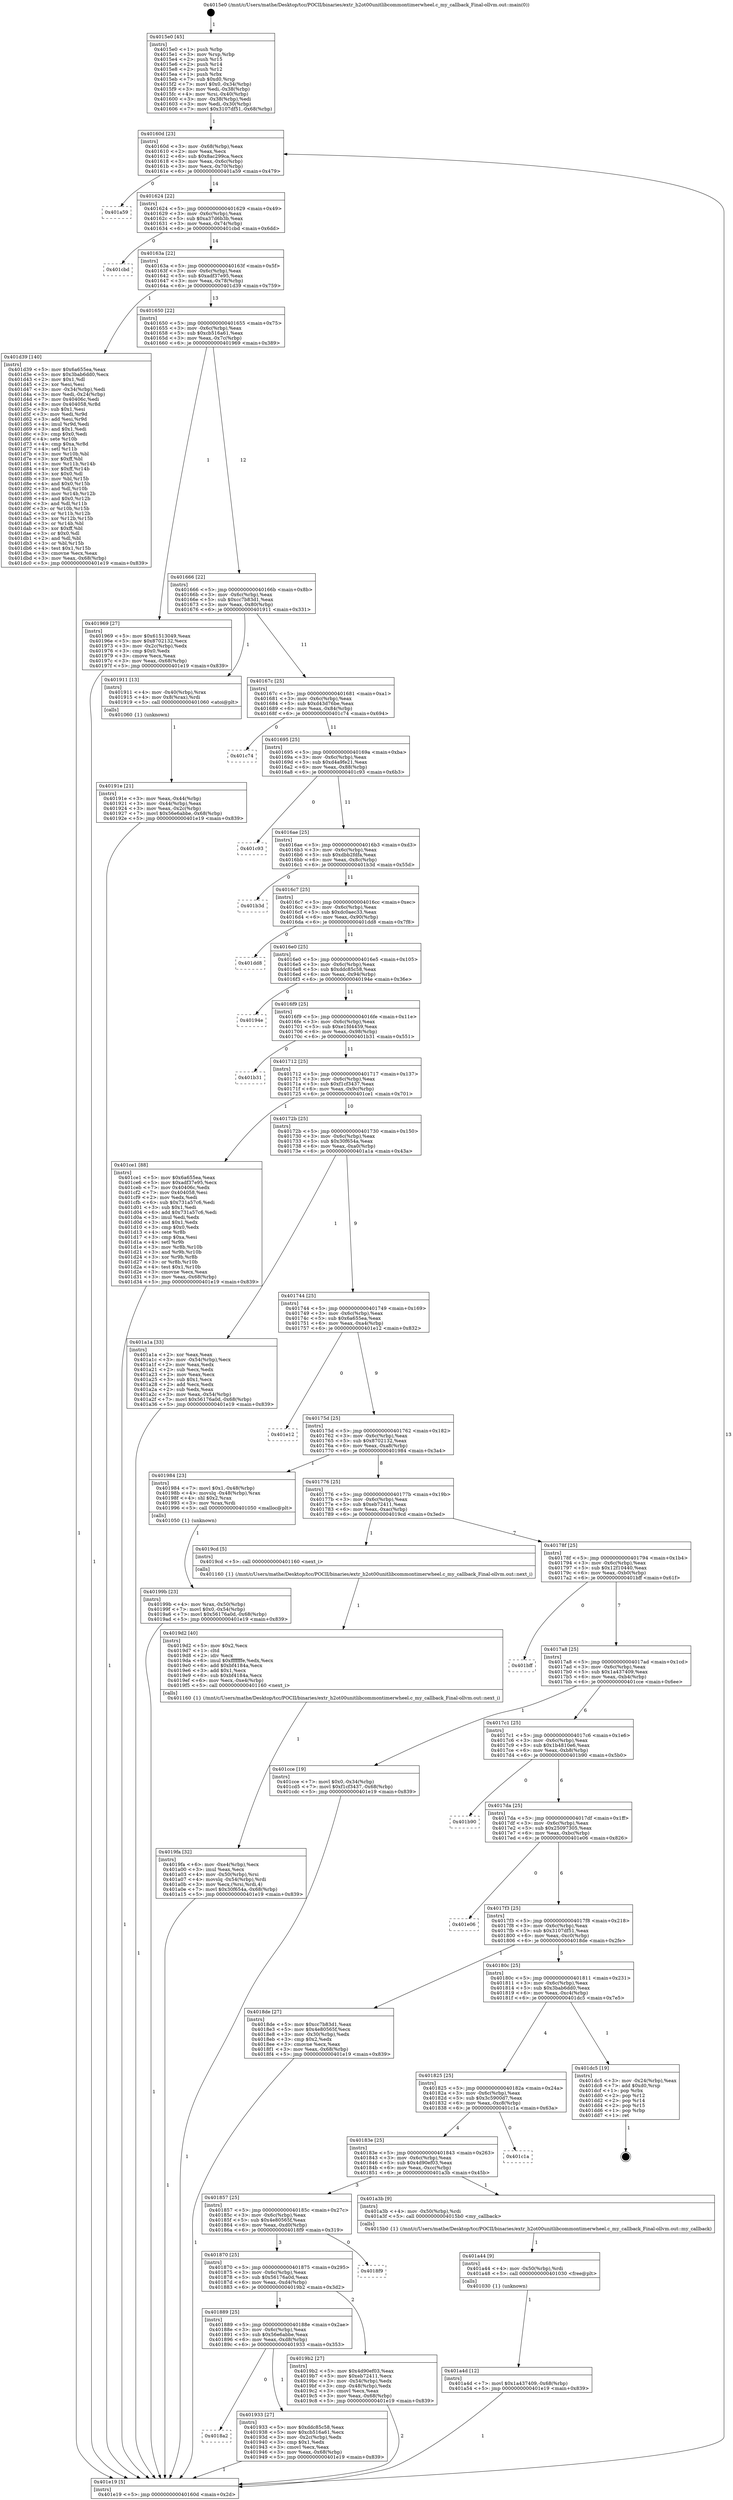 digraph "0x4015e0" {
  label = "0x4015e0 (/mnt/c/Users/mathe/Desktop/tcc/POCII/binaries/extr_h2ot00unitlibcommontimerwheel.c_my_callback_Final-ollvm.out::main(0))"
  labelloc = "t"
  node[shape=record]

  Entry [label="",width=0.3,height=0.3,shape=circle,fillcolor=black,style=filled]
  "0x40160d" [label="{
     0x40160d [23]\l
     | [instrs]\l
     &nbsp;&nbsp;0x40160d \<+3\>: mov -0x68(%rbp),%eax\l
     &nbsp;&nbsp;0x401610 \<+2\>: mov %eax,%ecx\l
     &nbsp;&nbsp;0x401612 \<+6\>: sub $0x8ac299ca,%ecx\l
     &nbsp;&nbsp;0x401618 \<+3\>: mov %eax,-0x6c(%rbp)\l
     &nbsp;&nbsp;0x40161b \<+3\>: mov %ecx,-0x70(%rbp)\l
     &nbsp;&nbsp;0x40161e \<+6\>: je 0000000000401a59 \<main+0x479\>\l
  }"]
  "0x401a59" [label="{
     0x401a59\l
  }", style=dashed]
  "0x401624" [label="{
     0x401624 [22]\l
     | [instrs]\l
     &nbsp;&nbsp;0x401624 \<+5\>: jmp 0000000000401629 \<main+0x49\>\l
     &nbsp;&nbsp;0x401629 \<+3\>: mov -0x6c(%rbp),%eax\l
     &nbsp;&nbsp;0x40162c \<+5\>: sub $0xa37d6b3b,%eax\l
     &nbsp;&nbsp;0x401631 \<+3\>: mov %eax,-0x74(%rbp)\l
     &nbsp;&nbsp;0x401634 \<+6\>: je 0000000000401cbd \<main+0x6dd\>\l
  }"]
  Exit [label="",width=0.3,height=0.3,shape=circle,fillcolor=black,style=filled,peripheries=2]
  "0x401cbd" [label="{
     0x401cbd\l
  }", style=dashed]
  "0x40163a" [label="{
     0x40163a [22]\l
     | [instrs]\l
     &nbsp;&nbsp;0x40163a \<+5\>: jmp 000000000040163f \<main+0x5f\>\l
     &nbsp;&nbsp;0x40163f \<+3\>: mov -0x6c(%rbp),%eax\l
     &nbsp;&nbsp;0x401642 \<+5\>: sub $0xadf37e95,%eax\l
     &nbsp;&nbsp;0x401647 \<+3\>: mov %eax,-0x78(%rbp)\l
     &nbsp;&nbsp;0x40164a \<+6\>: je 0000000000401d39 \<main+0x759\>\l
  }"]
  "0x401a4d" [label="{
     0x401a4d [12]\l
     | [instrs]\l
     &nbsp;&nbsp;0x401a4d \<+7\>: movl $0x1a437409,-0x68(%rbp)\l
     &nbsp;&nbsp;0x401a54 \<+5\>: jmp 0000000000401e19 \<main+0x839\>\l
  }"]
  "0x401d39" [label="{
     0x401d39 [140]\l
     | [instrs]\l
     &nbsp;&nbsp;0x401d39 \<+5\>: mov $0x6a655ea,%eax\l
     &nbsp;&nbsp;0x401d3e \<+5\>: mov $0x3bab6dd0,%ecx\l
     &nbsp;&nbsp;0x401d43 \<+2\>: mov $0x1,%dl\l
     &nbsp;&nbsp;0x401d45 \<+2\>: xor %esi,%esi\l
     &nbsp;&nbsp;0x401d47 \<+3\>: mov -0x34(%rbp),%edi\l
     &nbsp;&nbsp;0x401d4a \<+3\>: mov %edi,-0x24(%rbp)\l
     &nbsp;&nbsp;0x401d4d \<+7\>: mov 0x40406c,%edi\l
     &nbsp;&nbsp;0x401d54 \<+8\>: mov 0x404058,%r8d\l
     &nbsp;&nbsp;0x401d5c \<+3\>: sub $0x1,%esi\l
     &nbsp;&nbsp;0x401d5f \<+3\>: mov %edi,%r9d\l
     &nbsp;&nbsp;0x401d62 \<+3\>: add %esi,%r9d\l
     &nbsp;&nbsp;0x401d65 \<+4\>: imul %r9d,%edi\l
     &nbsp;&nbsp;0x401d69 \<+3\>: and $0x1,%edi\l
     &nbsp;&nbsp;0x401d6c \<+3\>: cmp $0x0,%edi\l
     &nbsp;&nbsp;0x401d6f \<+4\>: sete %r10b\l
     &nbsp;&nbsp;0x401d73 \<+4\>: cmp $0xa,%r8d\l
     &nbsp;&nbsp;0x401d77 \<+4\>: setl %r11b\l
     &nbsp;&nbsp;0x401d7b \<+3\>: mov %r10b,%bl\l
     &nbsp;&nbsp;0x401d7e \<+3\>: xor $0xff,%bl\l
     &nbsp;&nbsp;0x401d81 \<+3\>: mov %r11b,%r14b\l
     &nbsp;&nbsp;0x401d84 \<+4\>: xor $0xff,%r14b\l
     &nbsp;&nbsp;0x401d88 \<+3\>: xor $0x0,%dl\l
     &nbsp;&nbsp;0x401d8b \<+3\>: mov %bl,%r15b\l
     &nbsp;&nbsp;0x401d8e \<+4\>: and $0x0,%r15b\l
     &nbsp;&nbsp;0x401d92 \<+3\>: and %dl,%r10b\l
     &nbsp;&nbsp;0x401d95 \<+3\>: mov %r14b,%r12b\l
     &nbsp;&nbsp;0x401d98 \<+4\>: and $0x0,%r12b\l
     &nbsp;&nbsp;0x401d9c \<+3\>: and %dl,%r11b\l
     &nbsp;&nbsp;0x401d9f \<+3\>: or %r10b,%r15b\l
     &nbsp;&nbsp;0x401da2 \<+3\>: or %r11b,%r12b\l
     &nbsp;&nbsp;0x401da5 \<+3\>: xor %r12b,%r15b\l
     &nbsp;&nbsp;0x401da8 \<+3\>: or %r14b,%bl\l
     &nbsp;&nbsp;0x401dab \<+3\>: xor $0xff,%bl\l
     &nbsp;&nbsp;0x401dae \<+3\>: or $0x0,%dl\l
     &nbsp;&nbsp;0x401db1 \<+2\>: and %dl,%bl\l
     &nbsp;&nbsp;0x401db3 \<+3\>: or %bl,%r15b\l
     &nbsp;&nbsp;0x401db6 \<+4\>: test $0x1,%r15b\l
     &nbsp;&nbsp;0x401dba \<+3\>: cmovne %ecx,%eax\l
     &nbsp;&nbsp;0x401dbd \<+3\>: mov %eax,-0x68(%rbp)\l
     &nbsp;&nbsp;0x401dc0 \<+5\>: jmp 0000000000401e19 \<main+0x839\>\l
  }"]
  "0x401650" [label="{
     0x401650 [22]\l
     | [instrs]\l
     &nbsp;&nbsp;0x401650 \<+5\>: jmp 0000000000401655 \<main+0x75\>\l
     &nbsp;&nbsp;0x401655 \<+3\>: mov -0x6c(%rbp),%eax\l
     &nbsp;&nbsp;0x401658 \<+5\>: sub $0xcb516a61,%eax\l
     &nbsp;&nbsp;0x40165d \<+3\>: mov %eax,-0x7c(%rbp)\l
     &nbsp;&nbsp;0x401660 \<+6\>: je 0000000000401969 \<main+0x389\>\l
  }"]
  "0x401a44" [label="{
     0x401a44 [9]\l
     | [instrs]\l
     &nbsp;&nbsp;0x401a44 \<+4\>: mov -0x50(%rbp),%rdi\l
     &nbsp;&nbsp;0x401a48 \<+5\>: call 0000000000401030 \<free@plt\>\l
     | [calls]\l
     &nbsp;&nbsp;0x401030 \{1\} (unknown)\l
  }"]
  "0x401969" [label="{
     0x401969 [27]\l
     | [instrs]\l
     &nbsp;&nbsp;0x401969 \<+5\>: mov $0x61513049,%eax\l
     &nbsp;&nbsp;0x40196e \<+5\>: mov $0x8702132,%ecx\l
     &nbsp;&nbsp;0x401973 \<+3\>: mov -0x2c(%rbp),%edx\l
     &nbsp;&nbsp;0x401976 \<+3\>: cmp $0x0,%edx\l
     &nbsp;&nbsp;0x401979 \<+3\>: cmove %ecx,%eax\l
     &nbsp;&nbsp;0x40197c \<+3\>: mov %eax,-0x68(%rbp)\l
     &nbsp;&nbsp;0x40197f \<+5\>: jmp 0000000000401e19 \<main+0x839\>\l
  }"]
  "0x401666" [label="{
     0x401666 [22]\l
     | [instrs]\l
     &nbsp;&nbsp;0x401666 \<+5\>: jmp 000000000040166b \<main+0x8b\>\l
     &nbsp;&nbsp;0x40166b \<+3\>: mov -0x6c(%rbp),%eax\l
     &nbsp;&nbsp;0x40166e \<+5\>: sub $0xcc7b83d1,%eax\l
     &nbsp;&nbsp;0x401673 \<+3\>: mov %eax,-0x80(%rbp)\l
     &nbsp;&nbsp;0x401676 \<+6\>: je 0000000000401911 \<main+0x331\>\l
  }"]
  "0x4019fa" [label="{
     0x4019fa [32]\l
     | [instrs]\l
     &nbsp;&nbsp;0x4019fa \<+6\>: mov -0xe4(%rbp),%ecx\l
     &nbsp;&nbsp;0x401a00 \<+3\>: imul %eax,%ecx\l
     &nbsp;&nbsp;0x401a03 \<+4\>: mov -0x50(%rbp),%rsi\l
     &nbsp;&nbsp;0x401a07 \<+4\>: movslq -0x54(%rbp),%rdi\l
     &nbsp;&nbsp;0x401a0b \<+3\>: mov %ecx,(%rsi,%rdi,4)\l
     &nbsp;&nbsp;0x401a0e \<+7\>: movl $0x30f654a,-0x68(%rbp)\l
     &nbsp;&nbsp;0x401a15 \<+5\>: jmp 0000000000401e19 \<main+0x839\>\l
  }"]
  "0x401911" [label="{
     0x401911 [13]\l
     | [instrs]\l
     &nbsp;&nbsp;0x401911 \<+4\>: mov -0x40(%rbp),%rax\l
     &nbsp;&nbsp;0x401915 \<+4\>: mov 0x8(%rax),%rdi\l
     &nbsp;&nbsp;0x401919 \<+5\>: call 0000000000401060 \<atoi@plt\>\l
     | [calls]\l
     &nbsp;&nbsp;0x401060 \{1\} (unknown)\l
  }"]
  "0x40167c" [label="{
     0x40167c [25]\l
     | [instrs]\l
     &nbsp;&nbsp;0x40167c \<+5\>: jmp 0000000000401681 \<main+0xa1\>\l
     &nbsp;&nbsp;0x401681 \<+3\>: mov -0x6c(%rbp),%eax\l
     &nbsp;&nbsp;0x401684 \<+5\>: sub $0xd43d76be,%eax\l
     &nbsp;&nbsp;0x401689 \<+6\>: mov %eax,-0x84(%rbp)\l
     &nbsp;&nbsp;0x40168f \<+6\>: je 0000000000401c74 \<main+0x694\>\l
  }"]
  "0x4019d2" [label="{
     0x4019d2 [40]\l
     | [instrs]\l
     &nbsp;&nbsp;0x4019d2 \<+5\>: mov $0x2,%ecx\l
     &nbsp;&nbsp;0x4019d7 \<+1\>: cltd\l
     &nbsp;&nbsp;0x4019d8 \<+2\>: idiv %ecx\l
     &nbsp;&nbsp;0x4019da \<+6\>: imul $0xfffffffe,%edx,%ecx\l
     &nbsp;&nbsp;0x4019e0 \<+6\>: add $0xbf4184a,%ecx\l
     &nbsp;&nbsp;0x4019e6 \<+3\>: add $0x1,%ecx\l
     &nbsp;&nbsp;0x4019e9 \<+6\>: sub $0xbf4184a,%ecx\l
     &nbsp;&nbsp;0x4019ef \<+6\>: mov %ecx,-0xe4(%rbp)\l
     &nbsp;&nbsp;0x4019f5 \<+5\>: call 0000000000401160 \<next_i\>\l
     | [calls]\l
     &nbsp;&nbsp;0x401160 \{1\} (/mnt/c/Users/mathe/Desktop/tcc/POCII/binaries/extr_h2ot00unitlibcommontimerwheel.c_my_callback_Final-ollvm.out::next_i)\l
  }"]
  "0x401c74" [label="{
     0x401c74\l
  }", style=dashed]
  "0x401695" [label="{
     0x401695 [25]\l
     | [instrs]\l
     &nbsp;&nbsp;0x401695 \<+5\>: jmp 000000000040169a \<main+0xba\>\l
     &nbsp;&nbsp;0x40169a \<+3\>: mov -0x6c(%rbp),%eax\l
     &nbsp;&nbsp;0x40169d \<+5\>: sub $0xd4a9fe21,%eax\l
     &nbsp;&nbsp;0x4016a2 \<+6\>: mov %eax,-0x88(%rbp)\l
     &nbsp;&nbsp;0x4016a8 \<+6\>: je 0000000000401c93 \<main+0x6b3\>\l
  }"]
  "0x40199b" [label="{
     0x40199b [23]\l
     | [instrs]\l
     &nbsp;&nbsp;0x40199b \<+4\>: mov %rax,-0x50(%rbp)\l
     &nbsp;&nbsp;0x40199f \<+7\>: movl $0x0,-0x54(%rbp)\l
     &nbsp;&nbsp;0x4019a6 \<+7\>: movl $0x56176a0d,-0x68(%rbp)\l
     &nbsp;&nbsp;0x4019ad \<+5\>: jmp 0000000000401e19 \<main+0x839\>\l
  }"]
  "0x401c93" [label="{
     0x401c93\l
  }", style=dashed]
  "0x4016ae" [label="{
     0x4016ae [25]\l
     | [instrs]\l
     &nbsp;&nbsp;0x4016ae \<+5\>: jmp 00000000004016b3 \<main+0xd3\>\l
     &nbsp;&nbsp;0x4016b3 \<+3\>: mov -0x6c(%rbp),%eax\l
     &nbsp;&nbsp;0x4016b6 \<+5\>: sub $0xdbb2fdfa,%eax\l
     &nbsp;&nbsp;0x4016bb \<+6\>: mov %eax,-0x8c(%rbp)\l
     &nbsp;&nbsp;0x4016c1 \<+6\>: je 0000000000401b3d \<main+0x55d\>\l
  }"]
  "0x4018a2" [label="{
     0x4018a2\l
  }", style=dashed]
  "0x401b3d" [label="{
     0x401b3d\l
  }", style=dashed]
  "0x4016c7" [label="{
     0x4016c7 [25]\l
     | [instrs]\l
     &nbsp;&nbsp;0x4016c7 \<+5\>: jmp 00000000004016cc \<main+0xec\>\l
     &nbsp;&nbsp;0x4016cc \<+3\>: mov -0x6c(%rbp),%eax\l
     &nbsp;&nbsp;0x4016cf \<+5\>: sub $0xdc0aec33,%eax\l
     &nbsp;&nbsp;0x4016d4 \<+6\>: mov %eax,-0x90(%rbp)\l
     &nbsp;&nbsp;0x4016da \<+6\>: je 0000000000401dd8 \<main+0x7f8\>\l
  }"]
  "0x401933" [label="{
     0x401933 [27]\l
     | [instrs]\l
     &nbsp;&nbsp;0x401933 \<+5\>: mov $0xddc85c58,%eax\l
     &nbsp;&nbsp;0x401938 \<+5\>: mov $0xcb516a61,%ecx\l
     &nbsp;&nbsp;0x40193d \<+3\>: mov -0x2c(%rbp),%edx\l
     &nbsp;&nbsp;0x401940 \<+3\>: cmp $0x1,%edx\l
     &nbsp;&nbsp;0x401943 \<+3\>: cmovl %ecx,%eax\l
     &nbsp;&nbsp;0x401946 \<+3\>: mov %eax,-0x68(%rbp)\l
     &nbsp;&nbsp;0x401949 \<+5\>: jmp 0000000000401e19 \<main+0x839\>\l
  }"]
  "0x401dd8" [label="{
     0x401dd8\l
  }", style=dashed]
  "0x4016e0" [label="{
     0x4016e0 [25]\l
     | [instrs]\l
     &nbsp;&nbsp;0x4016e0 \<+5\>: jmp 00000000004016e5 \<main+0x105\>\l
     &nbsp;&nbsp;0x4016e5 \<+3\>: mov -0x6c(%rbp),%eax\l
     &nbsp;&nbsp;0x4016e8 \<+5\>: sub $0xddc85c58,%eax\l
     &nbsp;&nbsp;0x4016ed \<+6\>: mov %eax,-0x94(%rbp)\l
     &nbsp;&nbsp;0x4016f3 \<+6\>: je 000000000040194e \<main+0x36e\>\l
  }"]
  "0x401889" [label="{
     0x401889 [25]\l
     | [instrs]\l
     &nbsp;&nbsp;0x401889 \<+5\>: jmp 000000000040188e \<main+0x2ae\>\l
     &nbsp;&nbsp;0x40188e \<+3\>: mov -0x6c(%rbp),%eax\l
     &nbsp;&nbsp;0x401891 \<+5\>: sub $0x56e6abbe,%eax\l
     &nbsp;&nbsp;0x401896 \<+6\>: mov %eax,-0xd8(%rbp)\l
     &nbsp;&nbsp;0x40189c \<+6\>: je 0000000000401933 \<main+0x353\>\l
  }"]
  "0x40194e" [label="{
     0x40194e\l
  }", style=dashed]
  "0x4016f9" [label="{
     0x4016f9 [25]\l
     | [instrs]\l
     &nbsp;&nbsp;0x4016f9 \<+5\>: jmp 00000000004016fe \<main+0x11e\>\l
     &nbsp;&nbsp;0x4016fe \<+3\>: mov -0x6c(%rbp),%eax\l
     &nbsp;&nbsp;0x401701 \<+5\>: sub $0xe1fd4459,%eax\l
     &nbsp;&nbsp;0x401706 \<+6\>: mov %eax,-0x98(%rbp)\l
     &nbsp;&nbsp;0x40170c \<+6\>: je 0000000000401b31 \<main+0x551\>\l
  }"]
  "0x4019b2" [label="{
     0x4019b2 [27]\l
     | [instrs]\l
     &nbsp;&nbsp;0x4019b2 \<+5\>: mov $0x4d90ef03,%eax\l
     &nbsp;&nbsp;0x4019b7 \<+5\>: mov $0xeb72411,%ecx\l
     &nbsp;&nbsp;0x4019bc \<+3\>: mov -0x54(%rbp),%edx\l
     &nbsp;&nbsp;0x4019bf \<+3\>: cmp -0x48(%rbp),%edx\l
     &nbsp;&nbsp;0x4019c2 \<+3\>: cmovl %ecx,%eax\l
     &nbsp;&nbsp;0x4019c5 \<+3\>: mov %eax,-0x68(%rbp)\l
     &nbsp;&nbsp;0x4019c8 \<+5\>: jmp 0000000000401e19 \<main+0x839\>\l
  }"]
  "0x401b31" [label="{
     0x401b31\l
  }", style=dashed]
  "0x401712" [label="{
     0x401712 [25]\l
     | [instrs]\l
     &nbsp;&nbsp;0x401712 \<+5\>: jmp 0000000000401717 \<main+0x137\>\l
     &nbsp;&nbsp;0x401717 \<+3\>: mov -0x6c(%rbp),%eax\l
     &nbsp;&nbsp;0x40171a \<+5\>: sub $0xf1cf3437,%eax\l
     &nbsp;&nbsp;0x40171f \<+6\>: mov %eax,-0x9c(%rbp)\l
     &nbsp;&nbsp;0x401725 \<+6\>: je 0000000000401ce1 \<main+0x701\>\l
  }"]
  "0x401870" [label="{
     0x401870 [25]\l
     | [instrs]\l
     &nbsp;&nbsp;0x401870 \<+5\>: jmp 0000000000401875 \<main+0x295\>\l
     &nbsp;&nbsp;0x401875 \<+3\>: mov -0x6c(%rbp),%eax\l
     &nbsp;&nbsp;0x401878 \<+5\>: sub $0x56176a0d,%eax\l
     &nbsp;&nbsp;0x40187d \<+6\>: mov %eax,-0xd4(%rbp)\l
     &nbsp;&nbsp;0x401883 \<+6\>: je 00000000004019b2 \<main+0x3d2\>\l
  }"]
  "0x401ce1" [label="{
     0x401ce1 [88]\l
     | [instrs]\l
     &nbsp;&nbsp;0x401ce1 \<+5\>: mov $0x6a655ea,%eax\l
     &nbsp;&nbsp;0x401ce6 \<+5\>: mov $0xadf37e95,%ecx\l
     &nbsp;&nbsp;0x401ceb \<+7\>: mov 0x40406c,%edx\l
     &nbsp;&nbsp;0x401cf2 \<+7\>: mov 0x404058,%esi\l
     &nbsp;&nbsp;0x401cf9 \<+2\>: mov %edx,%edi\l
     &nbsp;&nbsp;0x401cfb \<+6\>: sub $0x731a57c6,%edi\l
     &nbsp;&nbsp;0x401d01 \<+3\>: sub $0x1,%edi\l
     &nbsp;&nbsp;0x401d04 \<+6\>: add $0x731a57c6,%edi\l
     &nbsp;&nbsp;0x401d0a \<+3\>: imul %edi,%edx\l
     &nbsp;&nbsp;0x401d0d \<+3\>: and $0x1,%edx\l
     &nbsp;&nbsp;0x401d10 \<+3\>: cmp $0x0,%edx\l
     &nbsp;&nbsp;0x401d13 \<+4\>: sete %r8b\l
     &nbsp;&nbsp;0x401d17 \<+3\>: cmp $0xa,%esi\l
     &nbsp;&nbsp;0x401d1a \<+4\>: setl %r9b\l
     &nbsp;&nbsp;0x401d1e \<+3\>: mov %r8b,%r10b\l
     &nbsp;&nbsp;0x401d21 \<+3\>: and %r9b,%r10b\l
     &nbsp;&nbsp;0x401d24 \<+3\>: xor %r9b,%r8b\l
     &nbsp;&nbsp;0x401d27 \<+3\>: or %r8b,%r10b\l
     &nbsp;&nbsp;0x401d2a \<+4\>: test $0x1,%r10b\l
     &nbsp;&nbsp;0x401d2e \<+3\>: cmovne %ecx,%eax\l
     &nbsp;&nbsp;0x401d31 \<+3\>: mov %eax,-0x68(%rbp)\l
     &nbsp;&nbsp;0x401d34 \<+5\>: jmp 0000000000401e19 \<main+0x839\>\l
  }"]
  "0x40172b" [label="{
     0x40172b [25]\l
     | [instrs]\l
     &nbsp;&nbsp;0x40172b \<+5\>: jmp 0000000000401730 \<main+0x150\>\l
     &nbsp;&nbsp;0x401730 \<+3\>: mov -0x6c(%rbp),%eax\l
     &nbsp;&nbsp;0x401733 \<+5\>: sub $0x30f654a,%eax\l
     &nbsp;&nbsp;0x401738 \<+6\>: mov %eax,-0xa0(%rbp)\l
     &nbsp;&nbsp;0x40173e \<+6\>: je 0000000000401a1a \<main+0x43a\>\l
  }"]
  "0x4018f9" [label="{
     0x4018f9\l
  }", style=dashed]
  "0x401a1a" [label="{
     0x401a1a [33]\l
     | [instrs]\l
     &nbsp;&nbsp;0x401a1a \<+2\>: xor %eax,%eax\l
     &nbsp;&nbsp;0x401a1c \<+3\>: mov -0x54(%rbp),%ecx\l
     &nbsp;&nbsp;0x401a1f \<+2\>: mov %eax,%edx\l
     &nbsp;&nbsp;0x401a21 \<+2\>: sub %ecx,%edx\l
     &nbsp;&nbsp;0x401a23 \<+2\>: mov %eax,%ecx\l
     &nbsp;&nbsp;0x401a25 \<+3\>: sub $0x1,%ecx\l
     &nbsp;&nbsp;0x401a28 \<+2\>: add %ecx,%edx\l
     &nbsp;&nbsp;0x401a2a \<+2\>: sub %edx,%eax\l
     &nbsp;&nbsp;0x401a2c \<+3\>: mov %eax,-0x54(%rbp)\l
     &nbsp;&nbsp;0x401a2f \<+7\>: movl $0x56176a0d,-0x68(%rbp)\l
     &nbsp;&nbsp;0x401a36 \<+5\>: jmp 0000000000401e19 \<main+0x839\>\l
  }"]
  "0x401744" [label="{
     0x401744 [25]\l
     | [instrs]\l
     &nbsp;&nbsp;0x401744 \<+5\>: jmp 0000000000401749 \<main+0x169\>\l
     &nbsp;&nbsp;0x401749 \<+3\>: mov -0x6c(%rbp),%eax\l
     &nbsp;&nbsp;0x40174c \<+5\>: sub $0x6a655ea,%eax\l
     &nbsp;&nbsp;0x401751 \<+6\>: mov %eax,-0xa4(%rbp)\l
     &nbsp;&nbsp;0x401757 \<+6\>: je 0000000000401e12 \<main+0x832\>\l
  }"]
  "0x401857" [label="{
     0x401857 [25]\l
     | [instrs]\l
     &nbsp;&nbsp;0x401857 \<+5\>: jmp 000000000040185c \<main+0x27c\>\l
     &nbsp;&nbsp;0x40185c \<+3\>: mov -0x6c(%rbp),%eax\l
     &nbsp;&nbsp;0x40185f \<+5\>: sub $0x4e80565f,%eax\l
     &nbsp;&nbsp;0x401864 \<+6\>: mov %eax,-0xd0(%rbp)\l
     &nbsp;&nbsp;0x40186a \<+6\>: je 00000000004018f9 \<main+0x319\>\l
  }"]
  "0x401e12" [label="{
     0x401e12\l
  }", style=dashed]
  "0x40175d" [label="{
     0x40175d [25]\l
     | [instrs]\l
     &nbsp;&nbsp;0x40175d \<+5\>: jmp 0000000000401762 \<main+0x182\>\l
     &nbsp;&nbsp;0x401762 \<+3\>: mov -0x6c(%rbp),%eax\l
     &nbsp;&nbsp;0x401765 \<+5\>: sub $0x8702132,%eax\l
     &nbsp;&nbsp;0x40176a \<+6\>: mov %eax,-0xa8(%rbp)\l
     &nbsp;&nbsp;0x401770 \<+6\>: je 0000000000401984 \<main+0x3a4\>\l
  }"]
  "0x401a3b" [label="{
     0x401a3b [9]\l
     | [instrs]\l
     &nbsp;&nbsp;0x401a3b \<+4\>: mov -0x50(%rbp),%rdi\l
     &nbsp;&nbsp;0x401a3f \<+5\>: call 00000000004015b0 \<my_callback\>\l
     | [calls]\l
     &nbsp;&nbsp;0x4015b0 \{1\} (/mnt/c/Users/mathe/Desktop/tcc/POCII/binaries/extr_h2ot00unitlibcommontimerwheel.c_my_callback_Final-ollvm.out::my_callback)\l
  }"]
  "0x401984" [label="{
     0x401984 [23]\l
     | [instrs]\l
     &nbsp;&nbsp;0x401984 \<+7\>: movl $0x1,-0x48(%rbp)\l
     &nbsp;&nbsp;0x40198b \<+4\>: movslq -0x48(%rbp),%rax\l
     &nbsp;&nbsp;0x40198f \<+4\>: shl $0x2,%rax\l
     &nbsp;&nbsp;0x401993 \<+3\>: mov %rax,%rdi\l
     &nbsp;&nbsp;0x401996 \<+5\>: call 0000000000401050 \<malloc@plt\>\l
     | [calls]\l
     &nbsp;&nbsp;0x401050 \{1\} (unknown)\l
  }"]
  "0x401776" [label="{
     0x401776 [25]\l
     | [instrs]\l
     &nbsp;&nbsp;0x401776 \<+5\>: jmp 000000000040177b \<main+0x19b\>\l
     &nbsp;&nbsp;0x40177b \<+3\>: mov -0x6c(%rbp),%eax\l
     &nbsp;&nbsp;0x40177e \<+5\>: sub $0xeb72411,%eax\l
     &nbsp;&nbsp;0x401783 \<+6\>: mov %eax,-0xac(%rbp)\l
     &nbsp;&nbsp;0x401789 \<+6\>: je 00000000004019cd \<main+0x3ed\>\l
  }"]
  "0x40183e" [label="{
     0x40183e [25]\l
     | [instrs]\l
     &nbsp;&nbsp;0x40183e \<+5\>: jmp 0000000000401843 \<main+0x263\>\l
     &nbsp;&nbsp;0x401843 \<+3\>: mov -0x6c(%rbp),%eax\l
     &nbsp;&nbsp;0x401846 \<+5\>: sub $0x4d90ef03,%eax\l
     &nbsp;&nbsp;0x40184b \<+6\>: mov %eax,-0xcc(%rbp)\l
     &nbsp;&nbsp;0x401851 \<+6\>: je 0000000000401a3b \<main+0x45b\>\l
  }"]
  "0x4019cd" [label="{
     0x4019cd [5]\l
     | [instrs]\l
     &nbsp;&nbsp;0x4019cd \<+5\>: call 0000000000401160 \<next_i\>\l
     | [calls]\l
     &nbsp;&nbsp;0x401160 \{1\} (/mnt/c/Users/mathe/Desktop/tcc/POCII/binaries/extr_h2ot00unitlibcommontimerwheel.c_my_callback_Final-ollvm.out::next_i)\l
  }"]
  "0x40178f" [label="{
     0x40178f [25]\l
     | [instrs]\l
     &nbsp;&nbsp;0x40178f \<+5\>: jmp 0000000000401794 \<main+0x1b4\>\l
     &nbsp;&nbsp;0x401794 \<+3\>: mov -0x6c(%rbp),%eax\l
     &nbsp;&nbsp;0x401797 \<+5\>: sub $0x12f10440,%eax\l
     &nbsp;&nbsp;0x40179c \<+6\>: mov %eax,-0xb0(%rbp)\l
     &nbsp;&nbsp;0x4017a2 \<+6\>: je 0000000000401bff \<main+0x61f\>\l
  }"]
  "0x401c1a" [label="{
     0x401c1a\l
  }", style=dashed]
  "0x401bff" [label="{
     0x401bff\l
  }", style=dashed]
  "0x4017a8" [label="{
     0x4017a8 [25]\l
     | [instrs]\l
     &nbsp;&nbsp;0x4017a8 \<+5\>: jmp 00000000004017ad \<main+0x1cd\>\l
     &nbsp;&nbsp;0x4017ad \<+3\>: mov -0x6c(%rbp),%eax\l
     &nbsp;&nbsp;0x4017b0 \<+5\>: sub $0x1a437409,%eax\l
     &nbsp;&nbsp;0x4017b5 \<+6\>: mov %eax,-0xb4(%rbp)\l
     &nbsp;&nbsp;0x4017bb \<+6\>: je 0000000000401cce \<main+0x6ee\>\l
  }"]
  "0x401825" [label="{
     0x401825 [25]\l
     | [instrs]\l
     &nbsp;&nbsp;0x401825 \<+5\>: jmp 000000000040182a \<main+0x24a\>\l
     &nbsp;&nbsp;0x40182a \<+3\>: mov -0x6c(%rbp),%eax\l
     &nbsp;&nbsp;0x40182d \<+5\>: sub $0x3c5900d7,%eax\l
     &nbsp;&nbsp;0x401832 \<+6\>: mov %eax,-0xc8(%rbp)\l
     &nbsp;&nbsp;0x401838 \<+6\>: je 0000000000401c1a \<main+0x63a\>\l
  }"]
  "0x401cce" [label="{
     0x401cce [19]\l
     | [instrs]\l
     &nbsp;&nbsp;0x401cce \<+7\>: movl $0x0,-0x34(%rbp)\l
     &nbsp;&nbsp;0x401cd5 \<+7\>: movl $0xf1cf3437,-0x68(%rbp)\l
     &nbsp;&nbsp;0x401cdc \<+5\>: jmp 0000000000401e19 \<main+0x839\>\l
  }"]
  "0x4017c1" [label="{
     0x4017c1 [25]\l
     | [instrs]\l
     &nbsp;&nbsp;0x4017c1 \<+5\>: jmp 00000000004017c6 \<main+0x1e6\>\l
     &nbsp;&nbsp;0x4017c6 \<+3\>: mov -0x6c(%rbp),%eax\l
     &nbsp;&nbsp;0x4017c9 \<+5\>: sub $0x1b4810e6,%eax\l
     &nbsp;&nbsp;0x4017ce \<+6\>: mov %eax,-0xb8(%rbp)\l
     &nbsp;&nbsp;0x4017d4 \<+6\>: je 0000000000401b90 \<main+0x5b0\>\l
  }"]
  "0x401dc5" [label="{
     0x401dc5 [19]\l
     | [instrs]\l
     &nbsp;&nbsp;0x401dc5 \<+3\>: mov -0x24(%rbp),%eax\l
     &nbsp;&nbsp;0x401dc8 \<+7\>: add $0xd0,%rsp\l
     &nbsp;&nbsp;0x401dcf \<+1\>: pop %rbx\l
     &nbsp;&nbsp;0x401dd0 \<+2\>: pop %r12\l
     &nbsp;&nbsp;0x401dd2 \<+2\>: pop %r14\l
     &nbsp;&nbsp;0x401dd4 \<+2\>: pop %r15\l
     &nbsp;&nbsp;0x401dd6 \<+1\>: pop %rbp\l
     &nbsp;&nbsp;0x401dd7 \<+1\>: ret\l
  }"]
  "0x401b90" [label="{
     0x401b90\l
  }", style=dashed]
  "0x4017da" [label="{
     0x4017da [25]\l
     | [instrs]\l
     &nbsp;&nbsp;0x4017da \<+5\>: jmp 00000000004017df \<main+0x1ff\>\l
     &nbsp;&nbsp;0x4017df \<+3\>: mov -0x6c(%rbp),%eax\l
     &nbsp;&nbsp;0x4017e2 \<+5\>: sub $0x25097305,%eax\l
     &nbsp;&nbsp;0x4017e7 \<+6\>: mov %eax,-0xbc(%rbp)\l
     &nbsp;&nbsp;0x4017ed \<+6\>: je 0000000000401e06 \<main+0x826\>\l
  }"]
  "0x40191e" [label="{
     0x40191e [21]\l
     | [instrs]\l
     &nbsp;&nbsp;0x40191e \<+3\>: mov %eax,-0x44(%rbp)\l
     &nbsp;&nbsp;0x401921 \<+3\>: mov -0x44(%rbp),%eax\l
     &nbsp;&nbsp;0x401924 \<+3\>: mov %eax,-0x2c(%rbp)\l
     &nbsp;&nbsp;0x401927 \<+7\>: movl $0x56e6abbe,-0x68(%rbp)\l
     &nbsp;&nbsp;0x40192e \<+5\>: jmp 0000000000401e19 \<main+0x839\>\l
  }"]
  "0x401e06" [label="{
     0x401e06\l
  }", style=dashed]
  "0x4017f3" [label="{
     0x4017f3 [25]\l
     | [instrs]\l
     &nbsp;&nbsp;0x4017f3 \<+5\>: jmp 00000000004017f8 \<main+0x218\>\l
     &nbsp;&nbsp;0x4017f8 \<+3\>: mov -0x6c(%rbp),%eax\l
     &nbsp;&nbsp;0x4017fb \<+5\>: sub $0x3107df51,%eax\l
     &nbsp;&nbsp;0x401800 \<+6\>: mov %eax,-0xc0(%rbp)\l
     &nbsp;&nbsp;0x401806 \<+6\>: je 00000000004018de \<main+0x2fe\>\l
  }"]
  "0x4015e0" [label="{
     0x4015e0 [45]\l
     | [instrs]\l
     &nbsp;&nbsp;0x4015e0 \<+1\>: push %rbp\l
     &nbsp;&nbsp;0x4015e1 \<+3\>: mov %rsp,%rbp\l
     &nbsp;&nbsp;0x4015e4 \<+2\>: push %r15\l
     &nbsp;&nbsp;0x4015e6 \<+2\>: push %r14\l
     &nbsp;&nbsp;0x4015e8 \<+2\>: push %r12\l
     &nbsp;&nbsp;0x4015ea \<+1\>: push %rbx\l
     &nbsp;&nbsp;0x4015eb \<+7\>: sub $0xd0,%rsp\l
     &nbsp;&nbsp;0x4015f2 \<+7\>: movl $0x0,-0x34(%rbp)\l
     &nbsp;&nbsp;0x4015f9 \<+3\>: mov %edi,-0x38(%rbp)\l
     &nbsp;&nbsp;0x4015fc \<+4\>: mov %rsi,-0x40(%rbp)\l
     &nbsp;&nbsp;0x401600 \<+3\>: mov -0x38(%rbp),%edi\l
     &nbsp;&nbsp;0x401603 \<+3\>: mov %edi,-0x30(%rbp)\l
     &nbsp;&nbsp;0x401606 \<+7\>: movl $0x3107df51,-0x68(%rbp)\l
  }"]
  "0x4018de" [label="{
     0x4018de [27]\l
     | [instrs]\l
     &nbsp;&nbsp;0x4018de \<+5\>: mov $0xcc7b83d1,%eax\l
     &nbsp;&nbsp;0x4018e3 \<+5\>: mov $0x4e80565f,%ecx\l
     &nbsp;&nbsp;0x4018e8 \<+3\>: mov -0x30(%rbp),%edx\l
     &nbsp;&nbsp;0x4018eb \<+3\>: cmp $0x2,%edx\l
     &nbsp;&nbsp;0x4018ee \<+3\>: cmovne %ecx,%eax\l
     &nbsp;&nbsp;0x4018f1 \<+3\>: mov %eax,-0x68(%rbp)\l
     &nbsp;&nbsp;0x4018f4 \<+5\>: jmp 0000000000401e19 \<main+0x839\>\l
  }"]
  "0x40180c" [label="{
     0x40180c [25]\l
     | [instrs]\l
     &nbsp;&nbsp;0x40180c \<+5\>: jmp 0000000000401811 \<main+0x231\>\l
     &nbsp;&nbsp;0x401811 \<+3\>: mov -0x6c(%rbp),%eax\l
     &nbsp;&nbsp;0x401814 \<+5\>: sub $0x3bab6dd0,%eax\l
     &nbsp;&nbsp;0x401819 \<+6\>: mov %eax,-0xc4(%rbp)\l
     &nbsp;&nbsp;0x40181f \<+6\>: je 0000000000401dc5 \<main+0x7e5\>\l
  }"]
  "0x401e19" [label="{
     0x401e19 [5]\l
     | [instrs]\l
     &nbsp;&nbsp;0x401e19 \<+5\>: jmp 000000000040160d \<main+0x2d\>\l
  }"]
  Entry -> "0x4015e0" [label=" 1"]
  "0x40160d" -> "0x401a59" [label=" 0"]
  "0x40160d" -> "0x401624" [label=" 14"]
  "0x401dc5" -> Exit [label=" 1"]
  "0x401624" -> "0x401cbd" [label=" 0"]
  "0x401624" -> "0x40163a" [label=" 14"]
  "0x401d39" -> "0x401e19" [label=" 1"]
  "0x40163a" -> "0x401d39" [label=" 1"]
  "0x40163a" -> "0x401650" [label=" 13"]
  "0x401ce1" -> "0x401e19" [label=" 1"]
  "0x401650" -> "0x401969" [label=" 1"]
  "0x401650" -> "0x401666" [label=" 12"]
  "0x401cce" -> "0x401e19" [label=" 1"]
  "0x401666" -> "0x401911" [label=" 1"]
  "0x401666" -> "0x40167c" [label=" 11"]
  "0x401a4d" -> "0x401e19" [label=" 1"]
  "0x40167c" -> "0x401c74" [label=" 0"]
  "0x40167c" -> "0x401695" [label=" 11"]
  "0x401a44" -> "0x401a4d" [label=" 1"]
  "0x401695" -> "0x401c93" [label=" 0"]
  "0x401695" -> "0x4016ae" [label=" 11"]
  "0x401a3b" -> "0x401a44" [label=" 1"]
  "0x4016ae" -> "0x401b3d" [label=" 0"]
  "0x4016ae" -> "0x4016c7" [label=" 11"]
  "0x401a1a" -> "0x401e19" [label=" 1"]
  "0x4016c7" -> "0x401dd8" [label=" 0"]
  "0x4016c7" -> "0x4016e0" [label=" 11"]
  "0x4019fa" -> "0x401e19" [label=" 1"]
  "0x4016e0" -> "0x40194e" [label=" 0"]
  "0x4016e0" -> "0x4016f9" [label=" 11"]
  "0x4019cd" -> "0x4019d2" [label=" 1"]
  "0x4016f9" -> "0x401b31" [label=" 0"]
  "0x4016f9" -> "0x401712" [label=" 11"]
  "0x4019b2" -> "0x401e19" [label=" 2"]
  "0x401712" -> "0x401ce1" [label=" 1"]
  "0x401712" -> "0x40172b" [label=" 10"]
  "0x401984" -> "0x40199b" [label=" 1"]
  "0x40172b" -> "0x401a1a" [label=" 1"]
  "0x40172b" -> "0x401744" [label=" 9"]
  "0x401969" -> "0x401e19" [label=" 1"]
  "0x401744" -> "0x401e12" [label=" 0"]
  "0x401744" -> "0x40175d" [label=" 9"]
  "0x401889" -> "0x4018a2" [label=" 0"]
  "0x40175d" -> "0x401984" [label=" 1"]
  "0x40175d" -> "0x401776" [label=" 8"]
  "0x401889" -> "0x401933" [label=" 1"]
  "0x401776" -> "0x4019cd" [label=" 1"]
  "0x401776" -> "0x40178f" [label=" 7"]
  "0x401870" -> "0x401889" [label=" 1"]
  "0x40178f" -> "0x401bff" [label=" 0"]
  "0x40178f" -> "0x4017a8" [label=" 7"]
  "0x401870" -> "0x4019b2" [label=" 2"]
  "0x4017a8" -> "0x401cce" [label=" 1"]
  "0x4017a8" -> "0x4017c1" [label=" 6"]
  "0x401857" -> "0x401870" [label=" 3"]
  "0x4017c1" -> "0x401b90" [label=" 0"]
  "0x4017c1" -> "0x4017da" [label=" 6"]
  "0x401857" -> "0x4018f9" [label=" 0"]
  "0x4017da" -> "0x401e06" [label=" 0"]
  "0x4017da" -> "0x4017f3" [label=" 6"]
  "0x40183e" -> "0x401857" [label=" 3"]
  "0x4017f3" -> "0x4018de" [label=" 1"]
  "0x4017f3" -> "0x40180c" [label=" 5"]
  "0x4018de" -> "0x401e19" [label=" 1"]
  "0x4015e0" -> "0x40160d" [label=" 1"]
  "0x401e19" -> "0x40160d" [label=" 13"]
  "0x401911" -> "0x40191e" [label=" 1"]
  "0x40191e" -> "0x401e19" [label=" 1"]
  "0x401933" -> "0x401e19" [label=" 1"]
  "0x40180c" -> "0x401dc5" [label=" 1"]
  "0x40180c" -> "0x401825" [label=" 4"]
  "0x40199b" -> "0x401e19" [label=" 1"]
  "0x401825" -> "0x401c1a" [label=" 0"]
  "0x401825" -> "0x40183e" [label=" 4"]
  "0x4019d2" -> "0x4019fa" [label=" 1"]
  "0x40183e" -> "0x401a3b" [label=" 1"]
}
